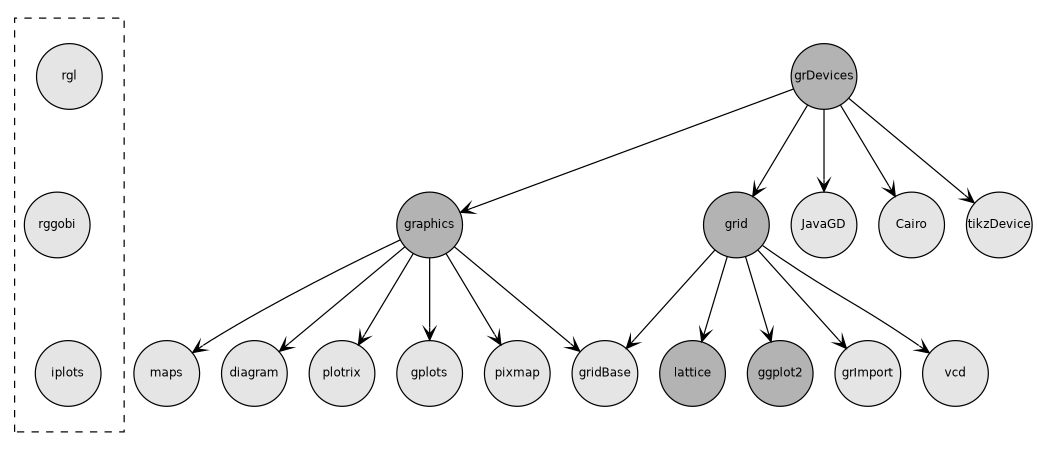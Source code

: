 digraph whatever {
	graph [root=grDevices, rankdir=TB, bgcolor=transparent, fontcolor=black, ratio=fill, splines=TRUE, rank=same, size="6.99999895833333,2.99999895833333"];
	node [label="\N", fontname=Helvetica, fontsize=10, shape=circle, fixedsize=TRUE, fillcolor=gray90, color=black, fontcolor=black, height="0.5", width="0.75", style=filled];
	edge [headport=center, arrowhead=none, color=black, dir=none, weight="1.0", fontcolor=black, arrowtail=none, fontsize=14, labelfontsize=11, arrowsize=1, style=solid, minlen=1];
	graph [bb="0,0,817,350.14"];
	subgraph cluster_0 {
		graph [bb="719,10.531,809,339.61",
			style=dashed];
		rgl [label=rgl, height="0.75", pos="764,293.53"];
		rggobi [label=rggobi, height="0.75", pos="754,175.53"];
		iplots [label=iplots, height="0.75", pos="757,56.531"];
		rgl -> rggobi:center [arrowhead=open, dir=forward, weight=1, style=invis, pos="e,756.24,202.48 761.76,266.5 760.39,250.68 758.63,230.24 757.13,212.85"];
		rggobi -> iplots:center [arrowhead=open, dir=forward, weight=1, style=invis, pos="e,756.33,83.7 754.67,148.27 755.08,132.32 755.61,111.7 756.06,94.159"];
		iplots -> rgl:center [arrowhead=open, dir=forward, weight=1, style=invis, pos="e,773.72,268.08 768.18,81.234 776.03,99.241 785.84,124.86 790,148.53 796.61,186.13 786.5,229.21 777.02,258.38"];
	}
	grDevices [label=grDevices, fillcolor=gray70, height="0.75", pos="536,293.53"];
	graphics [label=graphics, fillcolor=gray70, height="0.75", pos="243,175.53"];
	grid [label=grid, fillcolor=gray70, height="0.75", pos="464,175.53"];
	maps [label=maps, height="0.75", pos="27,56.531"];
	diagram [label=diagram, height="0.75", pos="99,56.531"];
	plotrix [label=plotrix, height="0.75", pos="171,56.531"];
	gplots [label=gplots, height="0.75", pos="243,56.531"];
	pixmap [label=pixmap, height="0.75", pos="315,56.531"];
	lattice [label=lattice, fillcolor=gray70, height="0.75", pos="459,56.531"];
	ggplot2 [label=ggplot2, fillcolor=gray70, height="0.75", pos="531,56.531"];
	grImport [label=grImport, height="0.75", pos="603,56.531"];
	gridBase [label=gridBase, height="0.75", pos="387,56.531"];
	vcd [label=vcd, height="0.75", pos="675,56.531"];
	JavaGD [label=JavaGD, height="0.75", pos="536,175.53"];
	Cairo [label=Cairo, height="0.75", pos="608,175.53"];
	tikzDevice [label=tikzDevice, height="0.75", pos="680,175.53"];
	grDevices -> graphics:center [arrowhead=open, dir=forward, weight=1, pos="e,267.92,186.4 511.02,282.64 458.58,261.88 336.97,213.73 277.29,190.1"];
	grDevices -> grid:center [arrowhead=open, dir=forward, weight=1, pos="e,477.84,198.83 522.12,270.16 511.06,252.35 495.46,227.22 483.21,207.47"];
	grDevices -> JavaGD:center [arrowhead=open, dir=forward, weight=1, pos="e,536,202.88 536,266.5 536,250.79 536,230.53 536,213.21"];
	grDevices -> Cairo:center [arrowhead=open, dir=forward, weight=1, pos="e,594.16,198.83 549.88,270.16 560.94,252.35 576.54,227.22 588.79,207.47"];
	grDevices -> tikzDevice:center [arrowhead=open, dir=forward, weight=1, pos="e,659.41,193.12 556.63,275.91 581.55,255.84 623.59,221.98 651.56,199.44"];
	graphics -> maps:center [arrowhead=open, dir=forward, weight=1, pos="e,48.325,73.771 218.47,163.63 183.21,147.63 116.54,116.12 63,83.531 61.02,82.326 59.009,81.045 57.001,79.723"];
	graphics -> diagram:center [arrowhead=open, dir=forward, weight=1, pos="e,119.59,74.263 222.37,157.77 197.45,137.52 155.41,103.37 127.44,80.636"];
	graphics -> plotrix:center [arrowhead=open, dir=forward, weight=1, pos="e,184.91,80.128 229.29,152.25 218.25,134.31 202.6,108.88 190.3,88.886"];
	graphics -> gplots:center [arrowhead=open, dir=forward, weight=1, pos="e,243,83.7 243,148.27 243,132.32 243,111.7 243,94.159"];
	graphics -> pixmap:center [arrowhead=open, dir=forward, weight=1, pos="e,301.09,80.128 256.71,152.25 267.75,134.31 283.4,108.88 295.7,88.886"];
	graphics -> gridBase:center [arrowhead=open, dir=forward, weight=1, pos="e,366.41,74.263 263.63,157.77 288.55,137.52 330.59,103.37 358.56,80.636"];
	grid -> lattice:center [arrowhead=open, dir=forward, weight=1, pos="e,460.12,83.7 462.88,148.27 462.2,132.32 461.32,111.7 460.57,94.159"];
	grid -> ggplot2:center [arrowhead=open, dir=forward, weight=1, pos="e,517.96,80.31 477.08,151.69 487.27,133.9 501.54,108.98 512.84,89.246"];
	grid -> grImport:center [arrowhead=open, dir=forward, weight=1, pos="e,582.76,74.564 484.21,157.52 508.09,137.42 547.98,103.85 574.87,81.211"];
	grid -> vcd:center [arrowhead=open, dir=forward, weight=1, pos="e,653.74,73.885 485.26,158.18 490,154.81 495.08,151.42 500,148.53 558.79,113.97 580.21,118.09 639,83.531 641,82.356 643.02,81.099\
 645.04,79.794"];
	grid -> gridBase:center [arrowhead=open, dir=forward, weight=1, pos="e,401.42,79.439 449.52,152.52 437.53,134.3 420.36,108.22 407.05,87.989"];
}

